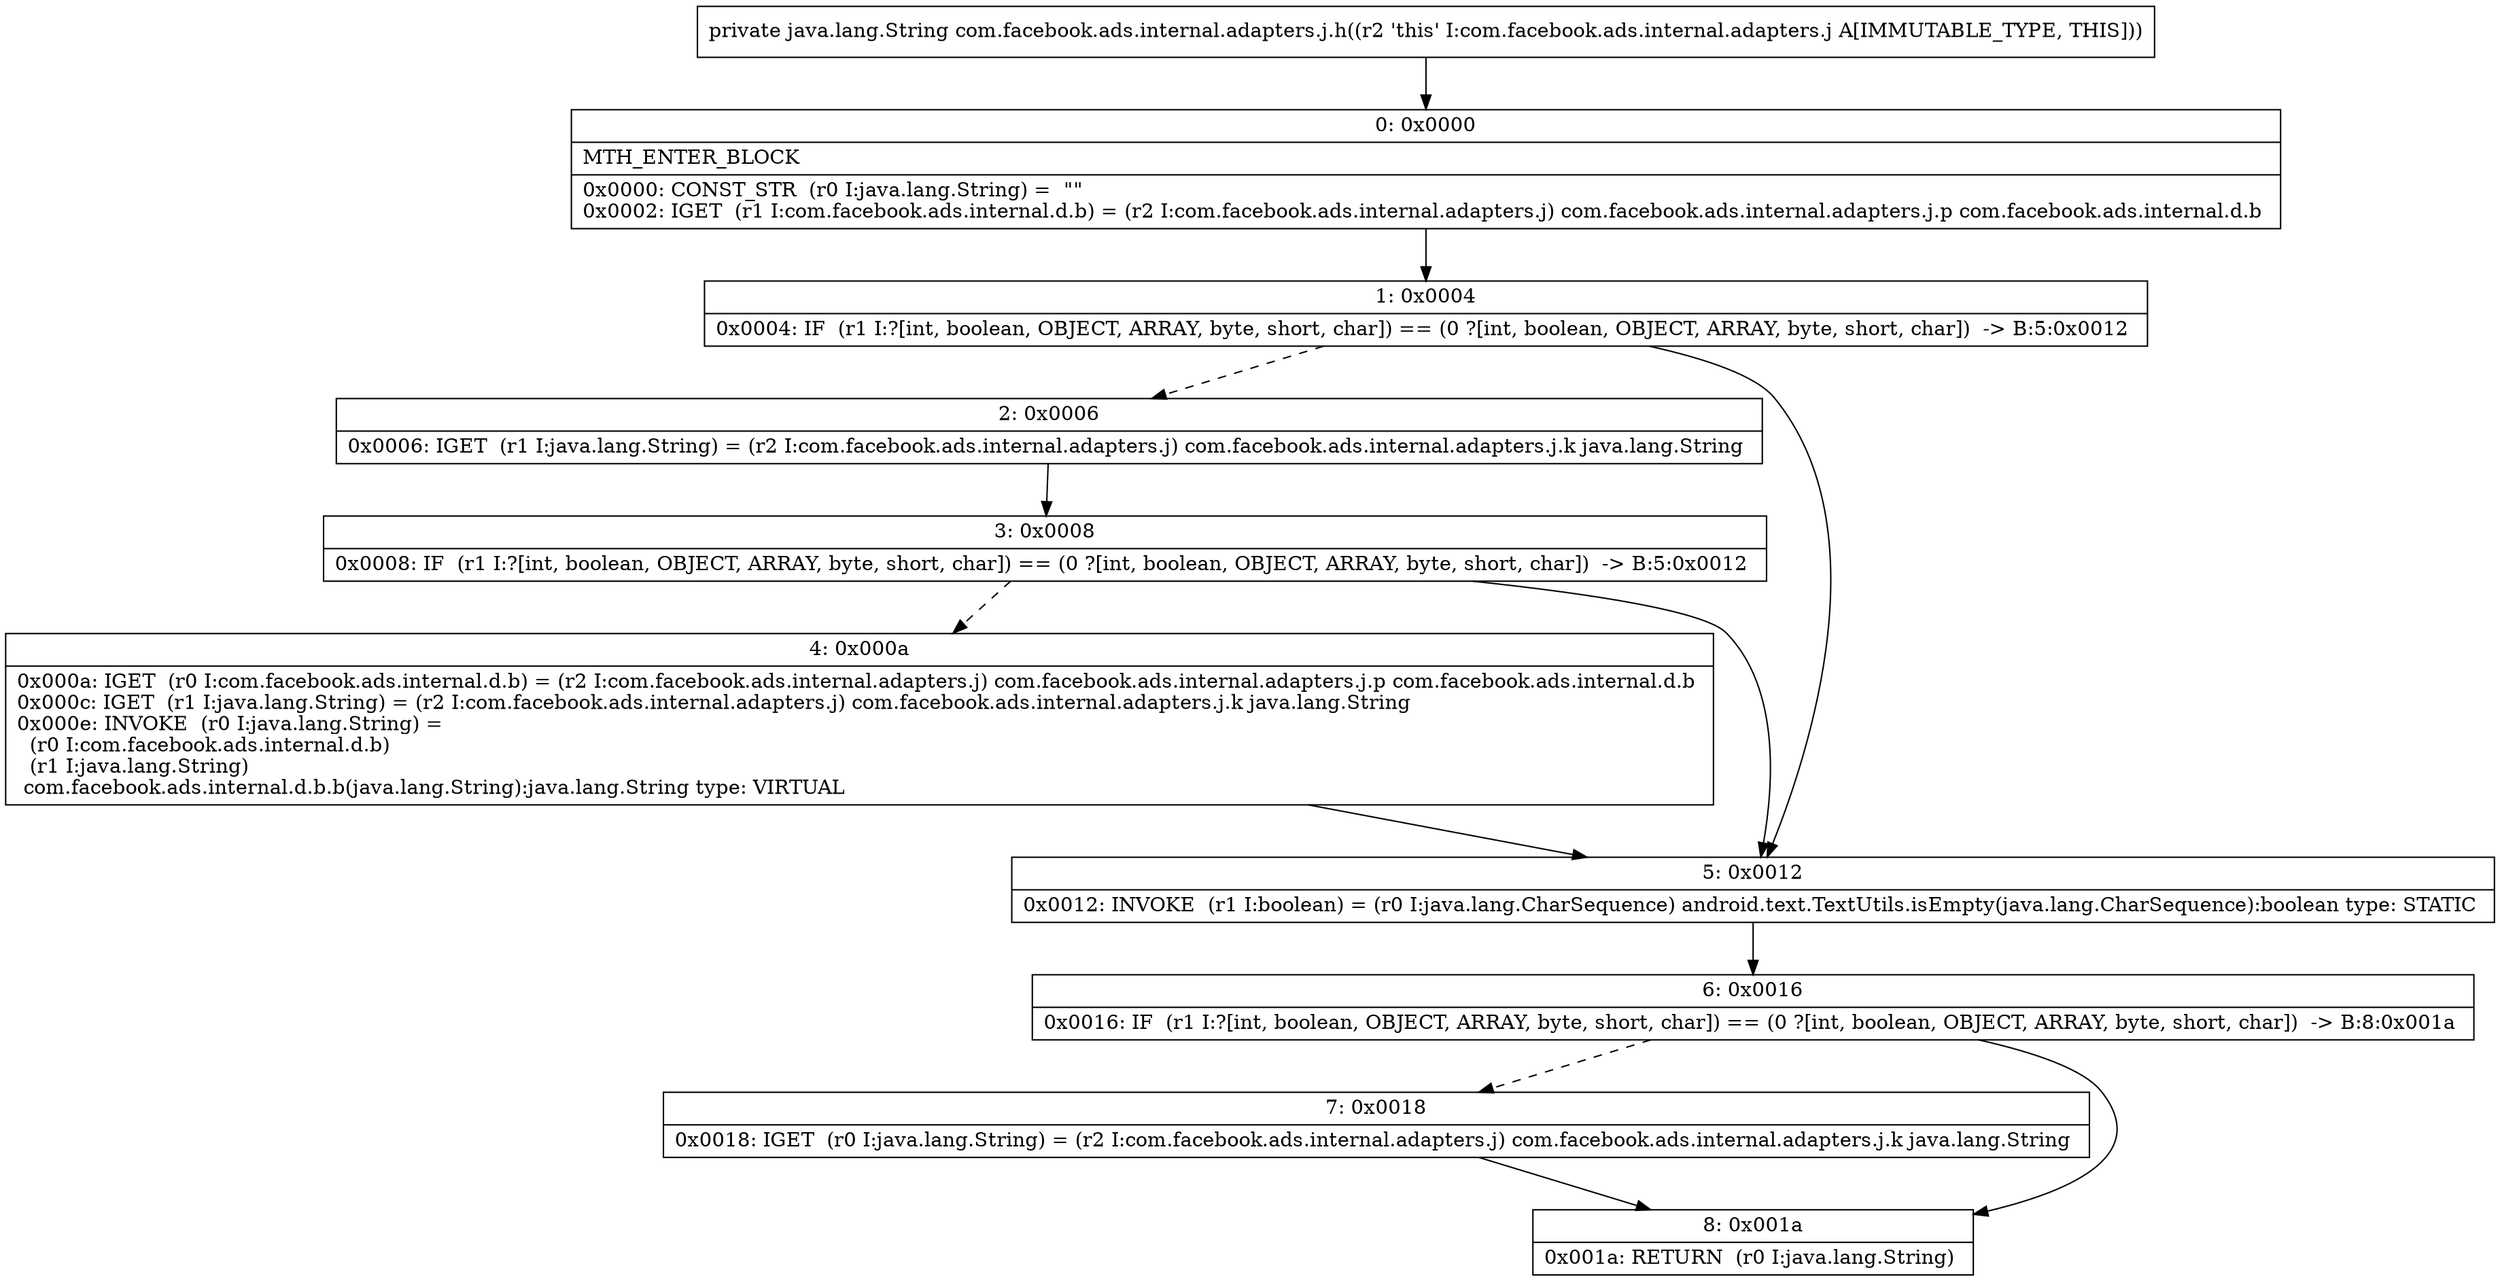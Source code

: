 digraph "CFG forcom.facebook.ads.internal.adapters.j.h()Ljava\/lang\/String;" {
Node_0 [shape=record,label="{0\:\ 0x0000|MTH_ENTER_BLOCK\l|0x0000: CONST_STR  (r0 I:java.lang.String) =  \"\" \l0x0002: IGET  (r1 I:com.facebook.ads.internal.d.b) = (r2 I:com.facebook.ads.internal.adapters.j) com.facebook.ads.internal.adapters.j.p com.facebook.ads.internal.d.b \l}"];
Node_1 [shape=record,label="{1\:\ 0x0004|0x0004: IF  (r1 I:?[int, boolean, OBJECT, ARRAY, byte, short, char]) == (0 ?[int, boolean, OBJECT, ARRAY, byte, short, char])  \-\> B:5:0x0012 \l}"];
Node_2 [shape=record,label="{2\:\ 0x0006|0x0006: IGET  (r1 I:java.lang.String) = (r2 I:com.facebook.ads.internal.adapters.j) com.facebook.ads.internal.adapters.j.k java.lang.String \l}"];
Node_3 [shape=record,label="{3\:\ 0x0008|0x0008: IF  (r1 I:?[int, boolean, OBJECT, ARRAY, byte, short, char]) == (0 ?[int, boolean, OBJECT, ARRAY, byte, short, char])  \-\> B:5:0x0012 \l}"];
Node_4 [shape=record,label="{4\:\ 0x000a|0x000a: IGET  (r0 I:com.facebook.ads.internal.d.b) = (r2 I:com.facebook.ads.internal.adapters.j) com.facebook.ads.internal.adapters.j.p com.facebook.ads.internal.d.b \l0x000c: IGET  (r1 I:java.lang.String) = (r2 I:com.facebook.ads.internal.adapters.j) com.facebook.ads.internal.adapters.j.k java.lang.String \l0x000e: INVOKE  (r0 I:java.lang.String) = \l  (r0 I:com.facebook.ads.internal.d.b)\l  (r1 I:java.lang.String)\l com.facebook.ads.internal.d.b.b(java.lang.String):java.lang.String type: VIRTUAL \l}"];
Node_5 [shape=record,label="{5\:\ 0x0012|0x0012: INVOKE  (r1 I:boolean) = (r0 I:java.lang.CharSequence) android.text.TextUtils.isEmpty(java.lang.CharSequence):boolean type: STATIC \l}"];
Node_6 [shape=record,label="{6\:\ 0x0016|0x0016: IF  (r1 I:?[int, boolean, OBJECT, ARRAY, byte, short, char]) == (0 ?[int, boolean, OBJECT, ARRAY, byte, short, char])  \-\> B:8:0x001a \l}"];
Node_7 [shape=record,label="{7\:\ 0x0018|0x0018: IGET  (r0 I:java.lang.String) = (r2 I:com.facebook.ads.internal.adapters.j) com.facebook.ads.internal.adapters.j.k java.lang.String \l}"];
Node_8 [shape=record,label="{8\:\ 0x001a|0x001a: RETURN  (r0 I:java.lang.String) \l}"];
MethodNode[shape=record,label="{private java.lang.String com.facebook.ads.internal.adapters.j.h((r2 'this' I:com.facebook.ads.internal.adapters.j A[IMMUTABLE_TYPE, THIS])) }"];
MethodNode -> Node_0;
Node_0 -> Node_1;
Node_1 -> Node_2[style=dashed];
Node_1 -> Node_5;
Node_2 -> Node_3;
Node_3 -> Node_4[style=dashed];
Node_3 -> Node_5;
Node_4 -> Node_5;
Node_5 -> Node_6;
Node_6 -> Node_7[style=dashed];
Node_6 -> Node_8;
Node_7 -> Node_8;
}

